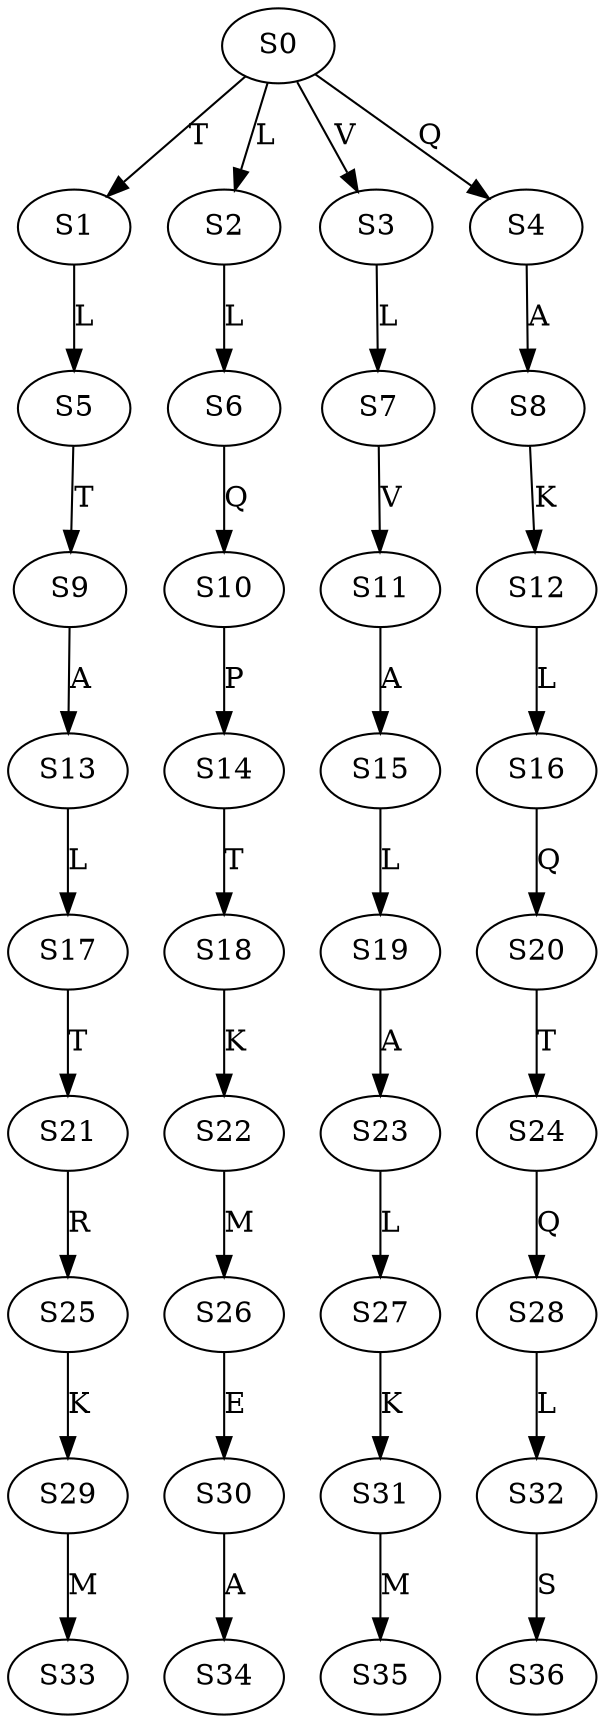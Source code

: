 strict digraph  {
	S0 -> S1 [ label = T ];
	S0 -> S2 [ label = L ];
	S0 -> S3 [ label = V ];
	S0 -> S4 [ label = Q ];
	S1 -> S5 [ label = L ];
	S2 -> S6 [ label = L ];
	S3 -> S7 [ label = L ];
	S4 -> S8 [ label = A ];
	S5 -> S9 [ label = T ];
	S6 -> S10 [ label = Q ];
	S7 -> S11 [ label = V ];
	S8 -> S12 [ label = K ];
	S9 -> S13 [ label = A ];
	S10 -> S14 [ label = P ];
	S11 -> S15 [ label = A ];
	S12 -> S16 [ label = L ];
	S13 -> S17 [ label = L ];
	S14 -> S18 [ label = T ];
	S15 -> S19 [ label = L ];
	S16 -> S20 [ label = Q ];
	S17 -> S21 [ label = T ];
	S18 -> S22 [ label = K ];
	S19 -> S23 [ label = A ];
	S20 -> S24 [ label = T ];
	S21 -> S25 [ label = R ];
	S22 -> S26 [ label = M ];
	S23 -> S27 [ label = L ];
	S24 -> S28 [ label = Q ];
	S25 -> S29 [ label = K ];
	S26 -> S30 [ label = E ];
	S27 -> S31 [ label = K ];
	S28 -> S32 [ label = L ];
	S29 -> S33 [ label = M ];
	S30 -> S34 [ label = A ];
	S31 -> S35 [ label = M ];
	S32 -> S36 [ label = S ];
}
